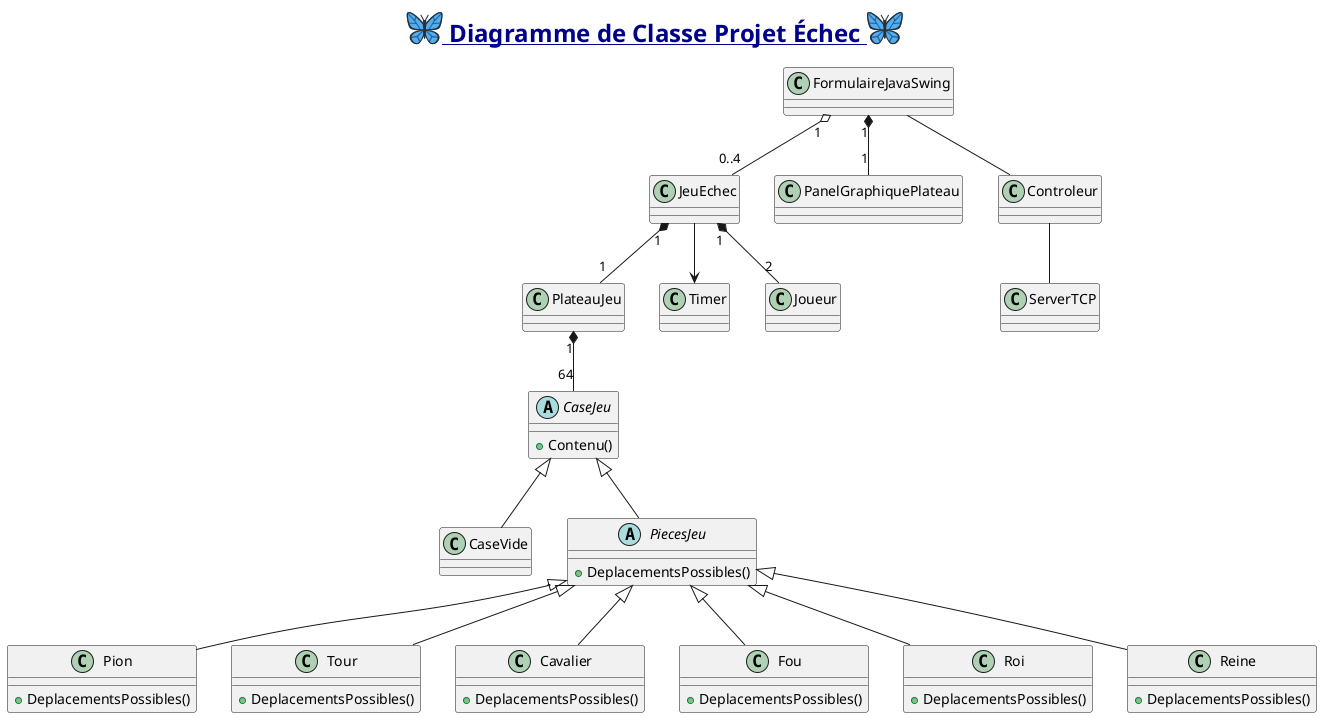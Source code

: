 @startuml

title <size:24><color:#darkblue><u><:1f98b:> Diagramme de Classe Projet Échec <:1f98b:></u></color></size>

class PlateauJeu {


}

abstract CaseJeu {

    + Contenu() 
}

class CaseVide {

    
}

Abstract PiecesJeu {

    + DeplacementsPossibles()
}

Class Pion {

    + DeplacementsPossibles()
}

Class Tour {

    + DeplacementsPossibles()
}

Class Cavalier {

    + DeplacementsPossibles()
}

Class Fou {

    + DeplacementsPossibles()
}

Class Roi {

    + DeplacementsPossibles()
}

class Reine {

    + DeplacementsPossibles()
}

class JeuEchec {


}

class Timer {


}

class Joueur {


}

class FormulaireJavaSwing {


}

class PanelGraphiquePlateau {


}

class ServerTCP {


}

class Controleur {


}

FormulaireJavaSwing -- Controleur

Controleur -- ServerTCP

FormulaireJavaSwing "1" *-- "1" PanelGraphiquePlateau

FormulaireJavaSwing "1" o-- "0..4"JeuEchec

JeuEchec "1" *-- "1" PlateauJeu

JeuEchec "1" *-- "2" Joueur

PlateauJeu "1" *-- "64" CaseJeu

JeuEchec --> Timer

CaseJeu <|-- CaseVide
CaseJeu <|-- PiecesJeu

PiecesJeu <|-- Reine
PiecesJeu <|-- Roi
PiecesJeu <|-- Tour
PiecesJeu <|-- Cavalier
PiecesJeu <|-- Fou
PiecesJeu <|-- Pion

@enduml
